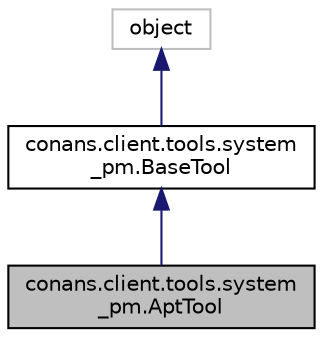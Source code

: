 digraph "conans.client.tools.system_pm.AptTool"
{
 // LATEX_PDF_SIZE
  edge [fontname="Helvetica",fontsize="10",labelfontname="Helvetica",labelfontsize="10"];
  node [fontname="Helvetica",fontsize="10",shape=record];
  Node1 [label="conans.client.tools.system\l_pm.AptTool",height=0.2,width=0.4,color="black", fillcolor="grey75", style="filled", fontcolor="black",tooltip=" "];
  Node2 -> Node1 [dir="back",color="midnightblue",fontsize="10",style="solid"];
  Node2 [label="conans.client.tools.system\l_pm.BaseTool",height=0.2,width=0.4,color="black", fillcolor="white", style="filled",URL="$classconans_1_1client_1_1tools_1_1system__pm_1_1BaseTool.html",tooltip=" "];
  Node3 -> Node2 [dir="back",color="midnightblue",fontsize="10",style="solid"];
  Node3 [label="object",height=0.2,width=0.4,color="grey75", fillcolor="white", style="filled",tooltip=" "];
}
